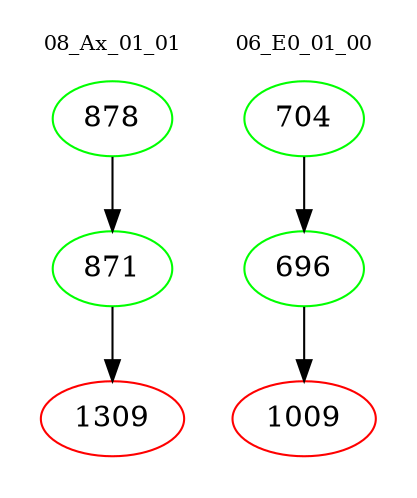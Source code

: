 digraph{
subgraph cluster_0 {
color = white
label = "08_Ax_01_01";
fontsize=10;
T0_878 [label="878", color="green"]
T0_878 -> T0_871 [color="black"]
T0_871 [label="871", color="green"]
T0_871 -> T0_1309 [color="black"]
T0_1309 [label="1309", color="red"]
}
subgraph cluster_1 {
color = white
label = "06_E0_01_00";
fontsize=10;
T1_704 [label="704", color="green"]
T1_704 -> T1_696 [color="black"]
T1_696 [label="696", color="green"]
T1_696 -> T1_1009 [color="black"]
T1_1009 [label="1009", color="red"]
}
}
